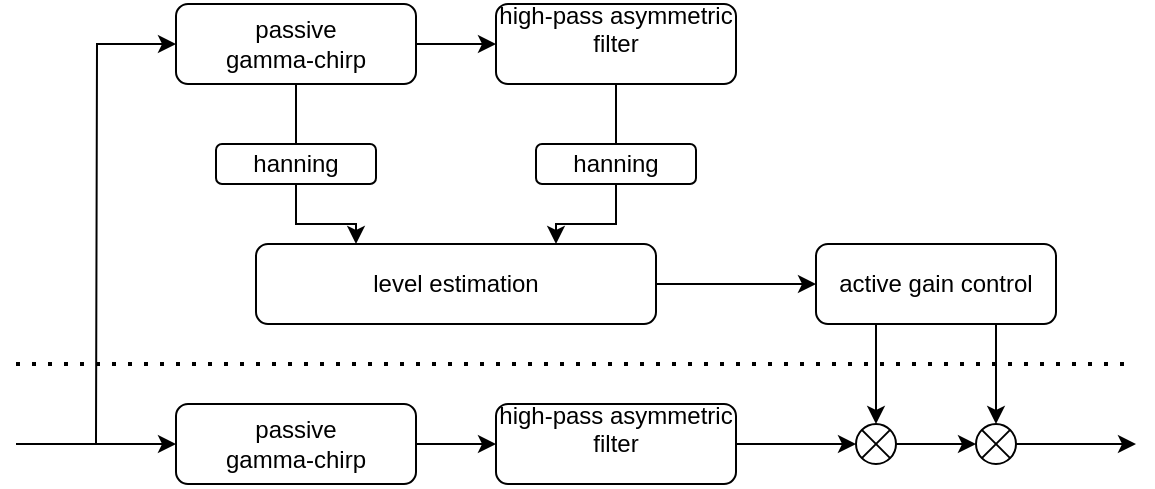 <mxfile version="24.2.8" type="github">
  <diagram name="Seite-1" id="CzBj8h5oJ6Yu-khFd_B0">
    <mxGraphModel dx="989" dy="487" grid="1" gridSize="10" guides="1" tooltips="1" connect="1" arrows="1" fold="1" page="1" pageScale="1" pageWidth="827" pageHeight="1169" math="0" shadow="0">
      <root>
        <mxCell id="0" />
        <mxCell id="1" parent="0" />
        <mxCell id="G8FxuZJUO-ShumowUQQT-2" style="edgeStyle=orthogonalEdgeStyle;rounded=0;orthogonalLoop=1;jettySize=auto;html=1;exitX=0.5;exitY=1;exitDx=0;exitDy=0;entryX=0.5;entryY=0;entryDx=0;entryDy=0;endArrow=none;endFill=0;" edge="1" parent="1" source="eM5wNJ08_n96QvEuZVOX-3" target="eM5wNJ08_n96QvEuZVOX-5">
          <mxGeometry relative="1" as="geometry" />
        </mxCell>
        <mxCell id="G8FxuZJUO-ShumowUQQT-6" style="edgeStyle=orthogonalEdgeStyle;rounded=0;orthogonalLoop=1;jettySize=auto;html=1;exitX=1;exitY=0.5;exitDx=0;exitDy=0;entryX=0;entryY=0.5;entryDx=0;entryDy=0;" edge="1" parent="1" source="eM5wNJ08_n96QvEuZVOX-3" target="eM5wNJ08_n96QvEuZVOX-4">
          <mxGeometry relative="1" as="geometry" />
        </mxCell>
        <mxCell id="G8FxuZJUO-ShumowUQQT-19" style="edgeStyle=orthogonalEdgeStyle;rounded=0;orthogonalLoop=1;jettySize=auto;html=1;exitX=0;exitY=0.5;exitDx=0;exitDy=0;startArrow=classic;startFill=1;endArrow=none;endFill=0;" edge="1" parent="1" source="eM5wNJ08_n96QvEuZVOX-3">
          <mxGeometry relative="1" as="geometry">
            <mxPoint x="160" y="380" as="targetPoint" />
          </mxGeometry>
        </mxCell>
        <mxCell id="eM5wNJ08_n96QvEuZVOX-3" value="&lt;div&gt;passive&lt;/div&gt;&lt;div&gt;gamma-chirp&lt;br&gt;&lt;/div&gt;" style="rounded=1;whiteSpace=wrap;html=1;" parent="1" vertex="1">
          <mxGeometry x="200" y="160" width="120" height="40" as="geometry" />
        </mxCell>
        <mxCell id="G8FxuZJUO-ShumowUQQT-5" style="edgeStyle=orthogonalEdgeStyle;rounded=0;orthogonalLoop=1;jettySize=auto;html=1;exitX=0.5;exitY=1;exitDx=0;exitDy=0;entryX=0.5;entryY=0;entryDx=0;entryDy=0;endArrow=none;endFill=0;" edge="1" parent="1" source="eM5wNJ08_n96QvEuZVOX-4" target="eM5wNJ08_n96QvEuZVOX-6">
          <mxGeometry relative="1" as="geometry" />
        </mxCell>
        <mxCell id="eM5wNJ08_n96QvEuZVOX-4" value="&lt;span class=&quot;fontstyle0&quot;&gt;high-pass asymmetric filter&lt;/span&gt; &lt;div&gt;&lt;br/&gt;&lt;/div&gt;" style="rounded=1;whiteSpace=wrap;html=1;" parent="1" vertex="1">
          <mxGeometry x="360" y="160" width="120" height="40" as="geometry" />
        </mxCell>
        <mxCell id="G8FxuZJUO-ShumowUQQT-3" style="edgeStyle=orthogonalEdgeStyle;rounded=0;orthogonalLoop=1;jettySize=auto;html=1;exitX=0.5;exitY=1;exitDx=0;exitDy=0;entryX=0.25;entryY=0;entryDx=0;entryDy=0;" edge="1" parent="1" source="eM5wNJ08_n96QvEuZVOX-5" target="eM5wNJ08_n96QvEuZVOX-7">
          <mxGeometry relative="1" as="geometry" />
        </mxCell>
        <mxCell id="eM5wNJ08_n96QvEuZVOX-5" value="hanning" style="rounded=1;whiteSpace=wrap;html=1;" parent="1" vertex="1">
          <mxGeometry x="220" y="230" width="80" height="20" as="geometry" />
        </mxCell>
        <mxCell id="G8FxuZJUO-ShumowUQQT-4" style="edgeStyle=orthogonalEdgeStyle;rounded=0;orthogonalLoop=1;jettySize=auto;html=1;exitX=0.5;exitY=1;exitDx=0;exitDy=0;entryX=0.75;entryY=0;entryDx=0;entryDy=0;" edge="1" parent="1" source="eM5wNJ08_n96QvEuZVOX-6" target="eM5wNJ08_n96QvEuZVOX-7">
          <mxGeometry relative="1" as="geometry" />
        </mxCell>
        <mxCell id="eM5wNJ08_n96QvEuZVOX-6" value="hanning" style="rounded=1;whiteSpace=wrap;html=1;" parent="1" vertex="1">
          <mxGeometry x="380" y="230" width="80" height="20" as="geometry" />
        </mxCell>
        <mxCell id="G8FxuZJUO-ShumowUQQT-7" style="edgeStyle=orthogonalEdgeStyle;rounded=0;orthogonalLoop=1;jettySize=auto;html=1;exitX=1;exitY=0.5;exitDx=0;exitDy=0;" edge="1" parent="1" source="eM5wNJ08_n96QvEuZVOX-7" target="eM5wNJ08_n96QvEuZVOX-8">
          <mxGeometry relative="1" as="geometry" />
        </mxCell>
        <mxCell id="eM5wNJ08_n96QvEuZVOX-7" value="level estimation" style="rounded=1;whiteSpace=wrap;html=1;" parent="1" vertex="1">
          <mxGeometry x="240" y="280" width="200" height="40" as="geometry" />
        </mxCell>
        <mxCell id="G8FxuZJUO-ShumowUQQT-9" style="edgeStyle=orthogonalEdgeStyle;rounded=0;orthogonalLoop=1;jettySize=auto;html=1;exitX=0.75;exitY=1;exitDx=0;exitDy=0;entryX=0.5;entryY=0;entryDx=0;entryDy=0;" edge="1" parent="1" source="eM5wNJ08_n96QvEuZVOX-8" target="eM5wNJ08_n96QvEuZVOX-20">
          <mxGeometry relative="1" as="geometry" />
        </mxCell>
        <mxCell id="G8FxuZJUO-ShumowUQQT-10" style="edgeStyle=orthogonalEdgeStyle;rounded=0;orthogonalLoop=1;jettySize=auto;html=1;exitX=0.25;exitY=1;exitDx=0;exitDy=0;entryX=0.5;entryY=0;entryDx=0;entryDy=0;" edge="1" parent="1" source="eM5wNJ08_n96QvEuZVOX-8" target="eM5wNJ08_n96QvEuZVOX-14">
          <mxGeometry relative="1" as="geometry" />
        </mxCell>
        <mxCell id="eM5wNJ08_n96QvEuZVOX-8" value="active gain control" style="rounded=1;whiteSpace=wrap;html=1;" parent="1" vertex="1">
          <mxGeometry x="520" y="280" width="120" height="40" as="geometry" />
        </mxCell>
        <mxCell id="G8FxuZJUO-ShumowUQQT-14" style="edgeStyle=orthogonalEdgeStyle;rounded=0;orthogonalLoop=1;jettySize=auto;html=1;exitX=1;exitY=0.5;exitDx=0;exitDy=0;entryX=0;entryY=0.5;entryDx=0;entryDy=0;" edge="1" parent="1" source="eM5wNJ08_n96QvEuZVOX-11" target="eM5wNJ08_n96QvEuZVOX-12">
          <mxGeometry relative="1" as="geometry" />
        </mxCell>
        <mxCell id="G8FxuZJUO-ShumowUQQT-15" style="edgeStyle=orthogonalEdgeStyle;rounded=0;orthogonalLoop=1;jettySize=auto;html=1;exitX=0;exitY=0.5;exitDx=0;exitDy=0;endArrow=none;endFill=0;startArrow=classic;startFill=1;" edge="1" parent="1" source="eM5wNJ08_n96QvEuZVOX-11">
          <mxGeometry relative="1" as="geometry">
            <mxPoint x="120" y="380" as="targetPoint" />
          </mxGeometry>
        </mxCell>
        <mxCell id="eM5wNJ08_n96QvEuZVOX-11" value="&lt;div&gt;passive&lt;/div&gt;&lt;div&gt;gamma-chirp&lt;br&gt;&lt;/div&gt;" style="rounded=1;whiteSpace=wrap;html=1;" parent="1" vertex="1">
          <mxGeometry x="200" y="360" width="120" height="40" as="geometry" />
        </mxCell>
        <mxCell id="G8FxuZJUO-ShumowUQQT-11" style="edgeStyle=orthogonalEdgeStyle;rounded=0;orthogonalLoop=1;jettySize=auto;html=1;exitX=1;exitY=0.5;exitDx=0;exitDy=0;entryX=0;entryY=0.5;entryDx=0;entryDy=0;" edge="1" parent="1" source="eM5wNJ08_n96QvEuZVOX-12" target="eM5wNJ08_n96QvEuZVOX-14">
          <mxGeometry relative="1" as="geometry" />
        </mxCell>
        <mxCell id="eM5wNJ08_n96QvEuZVOX-12" value="&lt;span class=&quot;fontstyle0&quot;&gt;high-pass asymmetric filter&lt;/span&gt; &lt;div&gt;&lt;br/&gt;&lt;/div&gt;" style="rounded=1;whiteSpace=wrap;html=1;" parent="1" vertex="1">
          <mxGeometry x="360" y="360" width="120" height="40" as="geometry" />
        </mxCell>
        <mxCell id="G8FxuZJUO-ShumowUQQT-12" style="edgeStyle=orthogonalEdgeStyle;rounded=0;orthogonalLoop=1;jettySize=auto;html=1;exitX=1;exitY=0.5;exitDx=0;exitDy=0;entryX=0;entryY=0.5;entryDx=0;entryDy=0;" edge="1" parent="1" source="eM5wNJ08_n96QvEuZVOX-14" target="eM5wNJ08_n96QvEuZVOX-20">
          <mxGeometry relative="1" as="geometry" />
        </mxCell>
        <mxCell id="eM5wNJ08_n96QvEuZVOX-14" value="" style="ellipse;whiteSpace=wrap;html=1;aspect=fixed;" parent="1" vertex="1">
          <mxGeometry x="540" y="370" width="20" height="20" as="geometry" />
        </mxCell>
        <mxCell id="eM5wNJ08_n96QvEuZVOX-17" style="rounded=0;orthogonalLoop=1;jettySize=auto;html=1;exitX=0;exitY=1;exitDx=0;exitDy=0;entryX=1;entryY=0;entryDx=0;entryDy=0;endArrow=none;endFill=0;" parent="1" source="eM5wNJ08_n96QvEuZVOX-14" target="eM5wNJ08_n96QvEuZVOX-14" edge="1">
          <mxGeometry relative="1" as="geometry" />
        </mxCell>
        <mxCell id="eM5wNJ08_n96QvEuZVOX-18" style="rounded=0;orthogonalLoop=1;jettySize=auto;html=1;exitX=0;exitY=0;exitDx=0;exitDy=0;entryX=1;entryY=1;entryDx=0;entryDy=0;endArrow=none;endFill=0;" parent="1" source="eM5wNJ08_n96QvEuZVOX-14" target="eM5wNJ08_n96QvEuZVOX-14" edge="1">
          <mxGeometry relative="1" as="geometry" />
        </mxCell>
        <mxCell id="G8FxuZJUO-ShumowUQQT-13" style="edgeStyle=orthogonalEdgeStyle;rounded=0;orthogonalLoop=1;jettySize=auto;html=1;exitX=1;exitY=0.5;exitDx=0;exitDy=0;" edge="1" parent="1" source="eM5wNJ08_n96QvEuZVOX-20">
          <mxGeometry relative="1" as="geometry">
            <mxPoint x="680" y="380" as="targetPoint" />
          </mxGeometry>
        </mxCell>
        <mxCell id="eM5wNJ08_n96QvEuZVOX-20" value="" style="ellipse;whiteSpace=wrap;html=1;aspect=fixed;" parent="1" vertex="1">
          <mxGeometry x="600" y="370" width="20" height="20" as="geometry" />
        </mxCell>
        <mxCell id="eM5wNJ08_n96QvEuZVOX-21" style="rounded=0;orthogonalLoop=1;jettySize=auto;html=1;exitX=0;exitY=1;exitDx=0;exitDy=0;entryX=1;entryY=0;entryDx=0;entryDy=0;endArrow=none;endFill=0;" parent="1" source="eM5wNJ08_n96QvEuZVOX-20" target="eM5wNJ08_n96QvEuZVOX-20" edge="1">
          <mxGeometry relative="1" as="geometry" />
        </mxCell>
        <mxCell id="eM5wNJ08_n96QvEuZVOX-22" style="rounded=0;orthogonalLoop=1;jettySize=auto;html=1;exitX=0;exitY=0;exitDx=0;exitDy=0;entryX=1;entryY=1;entryDx=0;entryDy=0;endArrow=none;endFill=0;" parent="1" source="eM5wNJ08_n96QvEuZVOX-20" target="eM5wNJ08_n96QvEuZVOX-20" edge="1">
          <mxGeometry relative="1" as="geometry" />
        </mxCell>
        <mxCell id="eM5wNJ08_n96QvEuZVOX-23" value="" style="endArrow=none;dashed=1;html=1;dashPattern=1 3;strokeWidth=2;rounded=0;" parent="1" edge="1">
          <mxGeometry width="50" height="50" relative="1" as="geometry">
            <mxPoint x="120" y="340" as="sourcePoint" />
            <mxPoint x="680" y="340" as="targetPoint" />
          </mxGeometry>
        </mxCell>
      </root>
    </mxGraphModel>
  </diagram>
</mxfile>
